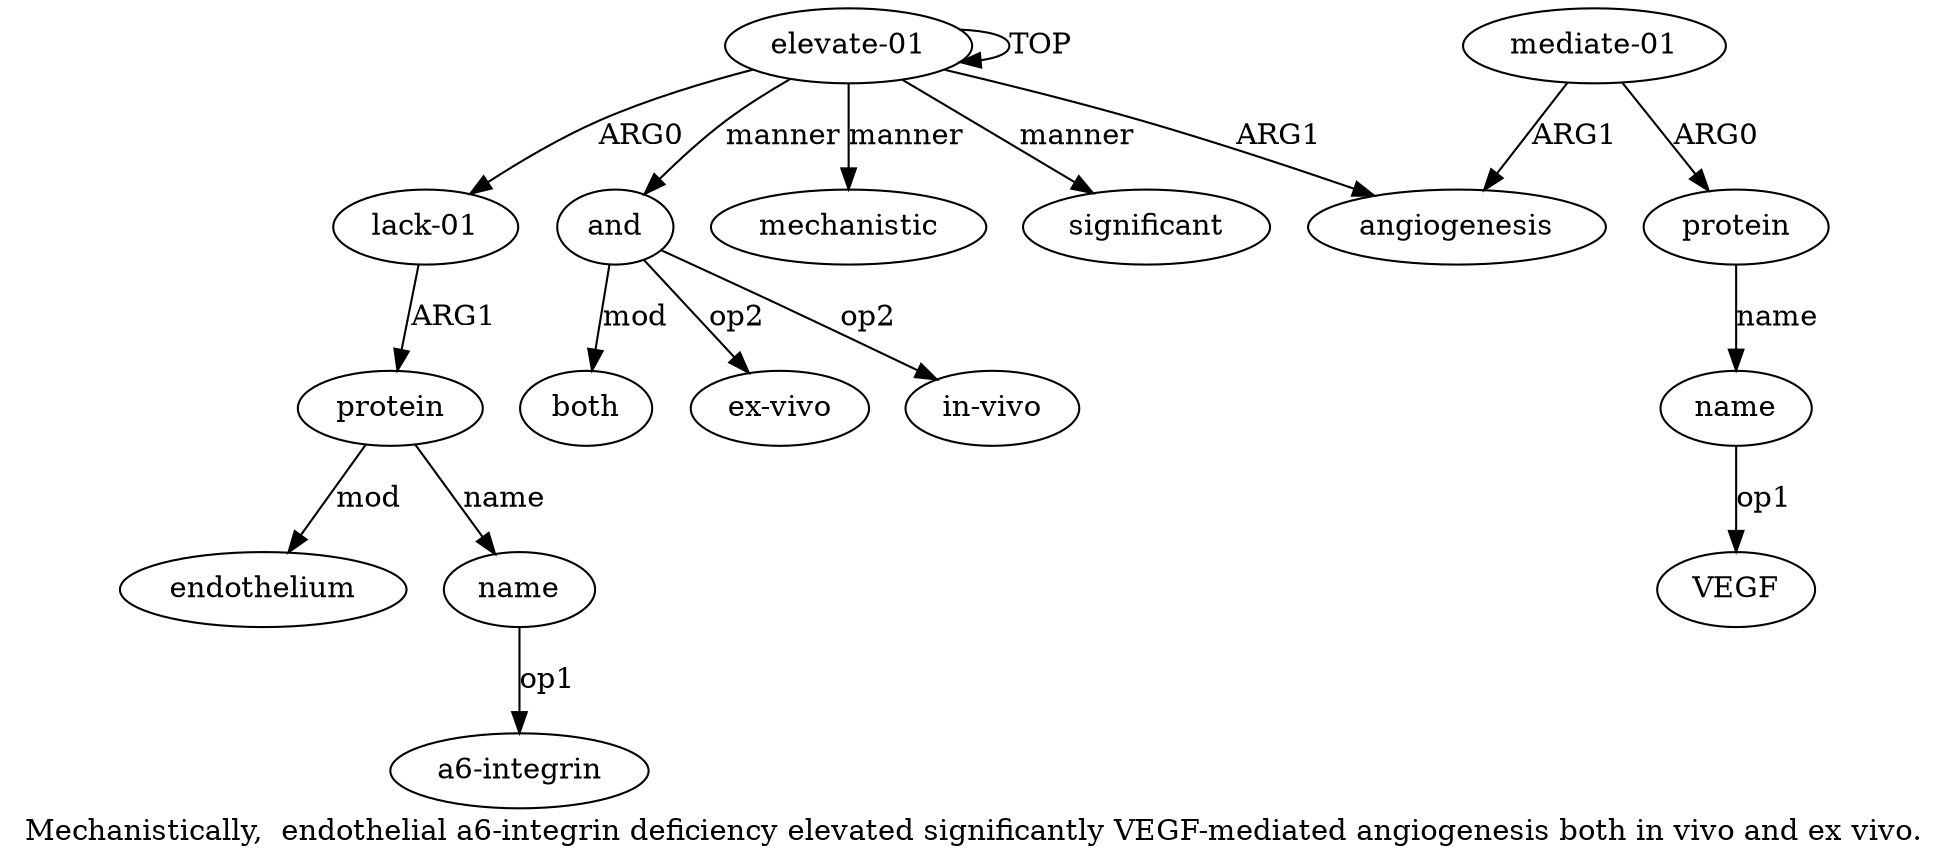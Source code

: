 digraph  {
	graph [label="Mechanistically,  endothelial a6-integrin deficiency elevated significantly VEGF-mediated angiogenesis both in vivo and ex vivo."];
	node [label="\N"];
	a14	 [color=black,
		gold_ind=14,
		gold_label=both,
		label=both,
		test_ind=14,
		test_label=both];
	a11	 [color=black,
		gold_ind=11,
		gold_label=and,
		label=and,
		test_ind=11,
		test_label=and];
	a11 -> a14 [key=0,
	color=black,
	gold_label=mod,
	label=mod,
	test_label=mod];
a13 [color=black,
	gold_ind=13,
	gold_label="ex-vivo",
	label="ex-vivo",
	test_ind=13,
	test_label="ex-vivo"];
a11 -> a13 [key=0,
color=black,
gold_label=op2,
label=op2,
test_label=op2];
a12 [color=black,
gold_ind=12,
gold_label="in-vivo",
label="in-vivo",
test_ind=12,
test_label="in-vivo"];
a11 -> a12 [key=0,
color=black,
gold_label=op2,
label=op2,
test_label=op2];
a10 [color=black,
gold_ind=10,
gold_label=mechanistic,
label=mechanistic,
test_ind=10,
test_label=mechanistic];
"a8 VEGF" [color=black,
gold_ind=-1,
gold_label=VEGF,
label=VEGF,
test_ind=-1,
test_label=VEGF];
a1 [color=black,
gold_ind=1,
gold_label="lack-01",
label="lack-01",
test_ind=1,
test_label="lack-01"];
a2 [color=black,
gold_ind=2,
gold_label=protein,
label=protein,
test_ind=2,
test_label=protein];
a1 -> a2 [key=0,
color=black,
gold_label=ARG1,
label=ARG1,
test_label=ARG1];
a0 [color=black,
gold_ind=0,
gold_label="elevate-01",
label="elevate-01",
test_ind=0,
test_label="elevate-01"];
a0 -> a11 [key=0,
color=black,
gold_label=manner,
label=manner,
test_label=manner];
a0 -> a10 [key=0,
color=black,
gold_label=manner,
label=manner,
test_label=manner];
a0 -> a1 [key=0,
color=black,
gold_label=ARG0,
label=ARG0,
test_label=ARG0];
a0 -> a0 [key=0,
color=black,
gold_label=TOP,
label=TOP,
test_label=TOP];
a5 [color=black,
gold_ind=5,
gold_label=angiogenesis,
label=angiogenesis,
test_ind=5,
test_label=angiogenesis];
a0 -> a5 [key=0,
color=black,
gold_label=ARG1,
label=ARG1,
test_label=ARG1];
a9 [color=black,
gold_ind=9,
gold_label=significant,
label=significant,
test_ind=9,
test_label=significant];
a0 -> a9 [key=0,
color=black,
gold_label=manner,
label=manner,
test_label=manner];
a3 [color=black,
gold_ind=3,
gold_label=name,
label=name,
test_ind=3,
test_label=name];
"a3 a6-integrin" [color=black,
gold_ind=-1,
gold_label="a6-integrin",
label="a6-integrin",
test_ind=-1,
test_label="a6-integrin"];
a3 -> "a3 a6-integrin" [key=0,
color=black,
gold_label=op1,
label=op1,
test_label=op1];
a2 -> a3 [key=0,
color=black,
gold_label=name,
label=name,
test_label=name];
a4 [color=black,
gold_ind=4,
gold_label=endothelium,
label=endothelium,
test_ind=4,
test_label=endothelium];
a2 -> a4 [key=0,
color=black,
gold_label=mod,
label=mod,
test_label=mod];
a7 [color=black,
gold_ind=7,
gold_label=protein,
label=protein,
test_ind=7,
test_label=protein];
a8 [color=black,
gold_ind=8,
gold_label=name,
label=name,
test_ind=8,
test_label=name];
a7 -> a8 [key=0,
color=black,
gold_label=name,
label=name,
test_label=name];
a6 [color=black,
gold_ind=6,
gold_label="mediate-01",
label="mediate-01",
test_ind=6,
test_label="mediate-01"];
a6 -> a5 [key=0,
color=black,
gold_label=ARG1,
label=ARG1,
test_label=ARG1];
a6 -> a7 [key=0,
color=black,
gold_label=ARG0,
label=ARG0,
test_label=ARG0];
a8 -> "a8 VEGF" [key=0,
color=black,
gold_label=op1,
label=op1,
test_label=op1];
}
